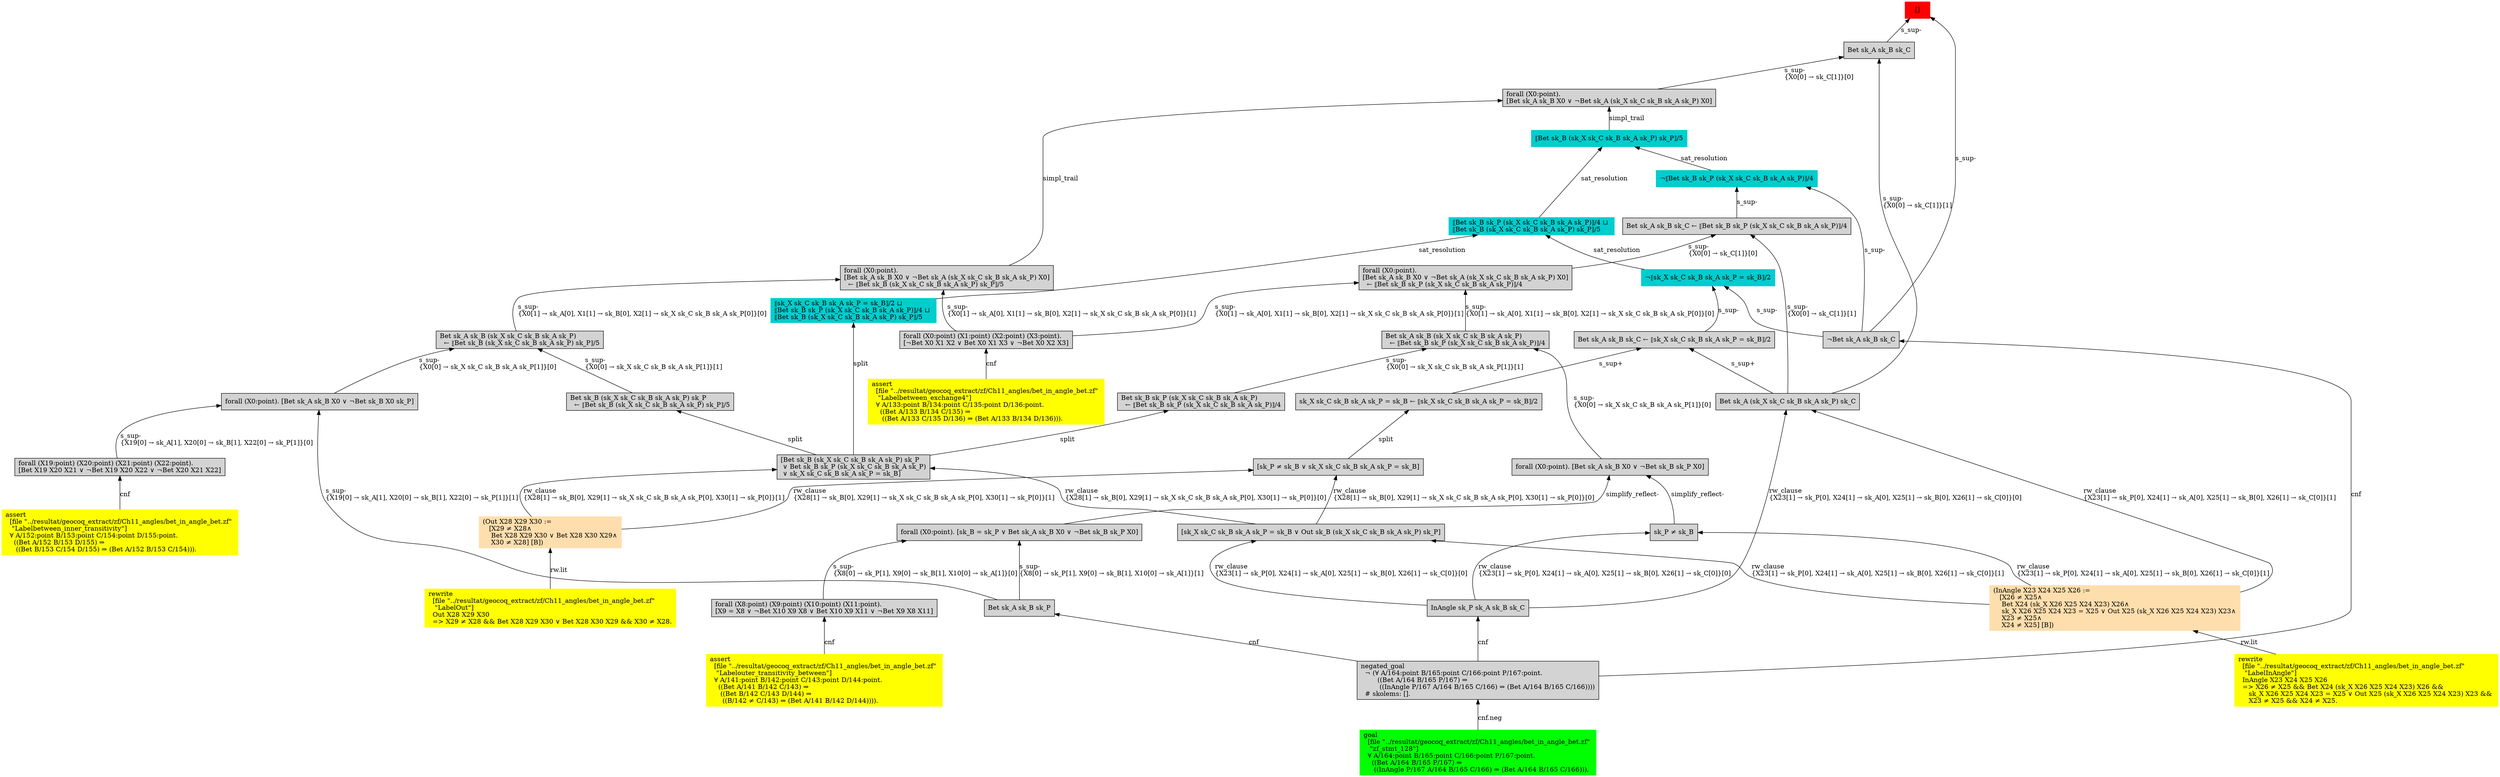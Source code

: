 digraph "unsat_graph" {
  vertex_0 [color=red, label="[]", shape=box, style=filled];
  vertex_0 -> vertex_1 [label="s_sup-\l", dir="back"];
  vertex_1 [shape=box, label="¬Bet sk_A sk_B sk_C\l", style=filled];
  vertex_1 -> vertex_2 [label="cnf", dir="back"];
  vertex_2 [shape=box, label="negated_goal\l  ¬ (∀ A/164:point B/165:point C/166:point P/167:point.\l        ((Bet A/164 B/165 P/167) ⇒\l         ((InAngle P/167 A/164 B/165 C/166) ⇒ (Bet A/164 B/165 C/166))))\l  # skolems: [].\l", style=filled];
  vertex_2 -> vertex_3 [label="cnf.neg", dir="back"];
  vertex_3 [color=green, shape=box, label="goal\l  [file \"../resultat/geocoq_extract/zf/Ch11_angles/bet_in_angle_bet.zf\" \l   \"zf_stmt_128\"]\l  ∀ A/164:point B/165:point C/166:point P/167:point.\l    ((Bet A/164 B/165 P/167) ⇒\l     ((InAngle P/167 A/164 B/165 C/166) ⇒ (Bet A/164 B/165 C/166))).\l", style=filled];
  vertex_0 -> vertex_4 [label="s_sup-\l", dir="back"];
  vertex_4 [shape=box, label="Bet sk_A sk_B sk_C\l", style=filled];
  vertex_4 -> vertex_5 [label="s_sup-\l\{X0[0] → sk_C[1]\}[0]\l", dir="back"];
  vertex_5 [shape=box, label="forall (X0:point).\l[Bet sk_A sk_B X0 ∨ ¬Bet sk_A (sk_X sk_C sk_B sk_A sk_P) X0]\l", style=filled];
  vertex_5 -> vertex_6 [label="simpl_trail", dir="back"];
  vertex_6 [color=cyan3, shape=box, label="⟦Bet sk_B (sk_X sk_C sk_B sk_A sk_P) sk_P⟧/5\l", style=filled];
  vertex_6 -> vertex_7 [label="sat_resolution", dir="back"];
  vertex_7 [color=cyan3, shape=box, label="¬⟦Bet sk_B sk_P (sk_X sk_C sk_B sk_A sk_P)⟧/4\l", style=filled];
  vertex_7 -> vertex_1 [label="s_sup-\l", dir="back"];
  vertex_7 -> vertex_8 [label="s_sup-\l", dir="back"];
  vertex_8 [shape=box, label="Bet sk_A sk_B sk_C ← ⟦Bet sk_B sk_P (sk_X sk_C sk_B sk_A sk_P)⟧/4\l", style=filled];
  vertex_8 -> vertex_9 [label="s_sup-\l\{X0[0] → sk_C[1]\}[0]\l", dir="back"];
  vertex_9 [shape=box, label="forall (X0:point).\l[Bet sk_A sk_B X0 ∨ ¬Bet sk_A (sk_X sk_C sk_B sk_A sk_P) X0]\l  ← ⟦Bet sk_B sk_P (sk_X sk_C sk_B sk_A sk_P)⟧/4\l", style=filled];
  vertex_9 -> vertex_10 [label="s_sup-\l\{X0[1] → sk_A[0], X1[1] → sk_B[0], X2[1] → sk_X sk_C sk_B sk_A sk_P[0]\}[1]\l", dir="back"];
  vertex_10 [shape=box, label="forall (X0:point) (X1:point) (X2:point) (X3:point).\l[¬Bet X0 X1 X2 ∨ Bet X0 X1 X3 ∨ ¬Bet X0 X2 X3]\l", style=filled];
  vertex_10 -> vertex_11 [label="cnf", dir="back"];
  vertex_11 [color=yellow, shape=box, label="assert\l  [file \"../resultat/geocoq_extract/zf/Ch11_angles/bet_in_angle_bet.zf\" \l   \"Labelbetween_exchange4\"]\l  ∀ A/133:point B/134:point C/135:point D/136:point.\l    ((Bet A/133 B/134 C/135) ⇒\l     ((Bet A/133 C/135 D/136) ⇒ (Bet A/133 B/134 D/136))).\l", style=filled];
  vertex_9 -> vertex_12 [label="s_sup-\l\{X0[1] → sk_A[0], X1[1] → sk_B[0], X2[1] → sk_X sk_C sk_B sk_A sk_P[0]\}[0]\l", dir="back"];
  vertex_12 [shape=box, label="Bet sk_A sk_B (sk_X sk_C sk_B sk_A sk_P)\l  ← ⟦Bet sk_B sk_P (sk_X sk_C sk_B sk_A sk_P)⟧/4\l", style=filled];
  vertex_12 -> vertex_13 [label="s_sup-\l\{X0[0] → sk_X sk_C sk_B sk_A sk_P[1]\}[0]\l", dir="back"];
  vertex_13 [shape=box, label="forall (X0:point). [Bet sk_A sk_B X0 ∨ ¬Bet sk_B sk_P X0]\l", style=filled];
  vertex_13 -> vertex_14 [label="simplify_reflect-", dir="back"];
  vertex_14 [shape=box, label="sk_P ≠ sk_B\l", style=filled];
  vertex_14 -> vertex_15 [label="rw_clause\l\{X23[1] → sk_P[0], X24[1] → sk_A[0], X25[1] → sk_B[0], X26[1] → sk_C[0]\}[1]\l", dir="back"];
  vertex_15 [color=navajowhite, shape=box, label="(InAngle X23 X24 X25 X26 :=\l   [X26 ≠ X25∧\l    Bet X24 (sk_X X26 X25 X24 X23) X26∧\l    sk_X X26 X25 X24 X23 = X25 ∨ Out X25 (sk_X X26 X25 X24 X23) X23∧\l    X23 ≠ X25∧\l    X24 ≠ X25] [B])\l", style=filled];
  vertex_15 -> vertex_16 [label="rw.lit", dir="back"];
  vertex_16 [color=yellow, shape=box, label="rewrite\l  [file \"../resultat/geocoq_extract/zf/Ch11_angles/bet_in_angle_bet.zf\" \l   \"LabelInAngle\"]\l  InAngle X23 X24 X25 X26\l  =\> X26 ≠ X25 && Bet X24 (sk_X X26 X25 X24 X23) X26 && \l     sk_X X26 X25 X24 X23 = X25 ∨ Out X25 (sk_X X26 X25 X24 X23) X23 && \l     X23 ≠ X25 && X24 ≠ X25.\l", style=filled];
  vertex_14 -> vertex_17 [label="rw_clause\l\{X23[1] → sk_P[0], X24[1] → sk_A[0], X25[1] → sk_B[0], X26[1] → sk_C[0]\}[0]\l", dir="back"];
  vertex_17 [shape=box, label="InAngle sk_P sk_A sk_B sk_C\l", style=filled];
  vertex_17 -> vertex_2 [label="cnf", dir="back"];
  vertex_13 -> vertex_18 [label="simplify_reflect-", dir="back"];
  vertex_18 [shape=box, label="forall (X0:point). [sk_B = sk_P ∨ Bet sk_A sk_B X0 ∨ ¬Bet sk_B sk_P X0]\l", style=filled];
  vertex_18 -> vertex_19 [label="s_sup-\l\{X8[0] → sk_P[1], X9[0] → sk_B[1], X10[0] → sk_A[1]\}[0]\l", dir="back"];
  vertex_19 [shape=box, label="forall (X8:point) (X9:point) (X10:point) (X11:point).\l[X9 = X8 ∨ ¬Bet X10 X9 X8 ∨ Bet X10 X9 X11 ∨ ¬Bet X9 X8 X11]\l", style=filled];
  vertex_19 -> vertex_20 [label="cnf", dir="back"];
  vertex_20 [color=yellow, shape=box, label="assert\l  [file \"../resultat/geocoq_extract/zf/Ch11_angles/bet_in_angle_bet.zf\" \l   \"Labelouter_transitivity_between\"]\l  ∀ A/141:point B/142:point C/143:point D/144:point.\l    ((Bet A/141 B/142 C/143) ⇒\l     ((Bet B/142 C/143 D/144) ⇒\l      ((B/142 ≠ C/143) ⇒ (Bet A/141 B/142 D/144)))).\l", style=filled];
  vertex_18 -> vertex_21 [label="s_sup-\l\{X8[0] → sk_P[1], X9[0] → sk_B[1], X10[0] → sk_A[1]\}[1]\l", dir="back"];
  vertex_21 [shape=box, label="Bet sk_A sk_B sk_P\l", style=filled];
  vertex_21 -> vertex_2 [label="cnf", dir="back"];
  vertex_12 -> vertex_22 [label="s_sup-\l\{X0[0] → sk_X sk_C sk_B sk_A sk_P[1]\}[1]\l", dir="back"];
  vertex_22 [shape=box, label="Bet sk_B sk_P (sk_X sk_C sk_B sk_A sk_P)\l  ← ⟦Bet sk_B sk_P (sk_X sk_C sk_B sk_A sk_P)⟧/4\l", style=filled];
  vertex_22 -> vertex_23 [label="split", dir="back"];
  vertex_23 [shape=box, label="[Bet sk_B (sk_X sk_C sk_B sk_A sk_P) sk_P\l ∨ Bet sk_B sk_P (sk_X sk_C sk_B sk_A sk_P)\l ∨ sk_X sk_C sk_B sk_A sk_P = sk_B]\l", style=filled];
  vertex_23 -> vertex_24 [label="rw_clause\l\{X28[1] → sk_B[0], X29[1] → sk_X sk_C sk_B sk_A sk_P[0], X30[1] → sk_P[0]\}[1]\l", dir="back"];
  vertex_24 [color=navajowhite, shape=box, label="(Out X28 X29 X30 :=\l   [X29 ≠ X28∧\l    Bet X28 X29 X30 ∨ Bet X28 X30 X29∧\l    X30 ≠ X28] [B])\l", style=filled];
  vertex_24 -> vertex_25 [label="rw.lit", dir="back"];
  vertex_25 [color=yellow, shape=box, label="rewrite\l  [file \"../resultat/geocoq_extract/zf/Ch11_angles/bet_in_angle_bet.zf\" \l   \"LabelOut\"]\l  Out X28 X29 X30\l  =\> X29 ≠ X28 && Bet X28 X29 X30 ∨ Bet X28 X30 X29 && X30 ≠ X28.\l", style=filled];
  vertex_23 -> vertex_26 [label="rw_clause\l\{X28[1] → sk_B[0], X29[1] → sk_X sk_C sk_B sk_A sk_P[0], X30[1] → sk_P[0]\}[0]\l", dir="back"];
  vertex_26 [shape=box, label="[sk_X sk_C sk_B sk_A sk_P = sk_B ∨ Out sk_B (sk_X sk_C sk_B sk_A sk_P) sk_P]\l", style=filled];
  vertex_26 -> vertex_15 [label="rw_clause\l\{X23[1] → sk_P[0], X24[1] → sk_A[0], X25[1] → sk_B[0], X26[1] → sk_C[0]\}[1]\l", dir="back"];
  vertex_26 -> vertex_17 [label="rw_clause\l\{X23[1] → sk_P[0], X24[1] → sk_A[0], X25[1] → sk_B[0], X26[1] → sk_C[0]\}[0]\l", dir="back"];
  vertex_8 -> vertex_27 [label="s_sup-\l\{X0[0] → sk_C[1]\}[1]\l", dir="back"];
  vertex_27 [shape=box, label="Bet sk_A (sk_X sk_C sk_B sk_A sk_P) sk_C\l", style=filled];
  vertex_27 -> vertex_15 [label="rw_clause\l\{X23[1] → sk_P[0], X24[1] → sk_A[0], X25[1] → sk_B[0], X26[1] → sk_C[0]\}[1]\l", dir="back"];
  vertex_27 -> vertex_17 [label="rw_clause\l\{X23[1] → sk_P[0], X24[1] → sk_A[0], X25[1] → sk_B[0], X26[1] → sk_C[0]\}[0]\l", dir="back"];
  vertex_6 -> vertex_28 [label="sat_resolution", dir="back"];
  vertex_28 [color=cyan3, shape=box, label="⟦Bet sk_B sk_P (sk_X sk_C sk_B sk_A sk_P)⟧/4 ⊔ \l⟦Bet sk_B (sk_X sk_C sk_B sk_A sk_P) sk_P⟧/5\l", style=filled];
  vertex_28 -> vertex_29 [label="sat_resolution", dir="back"];
  vertex_29 [color=cyan3, shape=box, label="¬⟦sk_X sk_C sk_B sk_A sk_P = sk_B⟧/2\l", style=filled];
  vertex_29 -> vertex_1 [label="s_sup-\l", dir="back"];
  vertex_29 -> vertex_30 [label="s_sup-\l", dir="back"];
  vertex_30 [shape=box, label="Bet sk_A sk_B sk_C ← ⟦sk_X sk_C sk_B sk_A sk_P = sk_B⟧/2\l", style=filled];
  vertex_30 -> vertex_27 [label="s_sup+\l", dir="back"];
  vertex_30 -> vertex_31 [label="s_sup+\l", dir="back"];
  vertex_31 [shape=box, label="sk_X sk_C sk_B sk_A sk_P = sk_B ← ⟦sk_X sk_C sk_B sk_A sk_P = sk_B⟧/2\l", style=filled];
  vertex_31 -> vertex_32 [label="split", dir="back"];
  vertex_32 [shape=box, label="[sk_P ≠ sk_B ∨ sk_X sk_C sk_B sk_A sk_P = sk_B]\l", style=filled];
  vertex_32 -> vertex_24 [label="rw_clause\l\{X28[1] → sk_B[0], X29[1] → sk_X sk_C sk_B sk_A sk_P[0], X30[1] → sk_P[0]\}[1]\l", dir="back"];
  vertex_32 -> vertex_26 [label="rw_clause\l\{X28[1] → sk_B[0], X29[1] → sk_X sk_C sk_B sk_A sk_P[0], X30[1] → sk_P[0]\}[0]\l", dir="back"];
  vertex_28 -> vertex_33 [label="sat_resolution", dir="back"];
  vertex_33 [color=cyan3, shape=box, label="⟦sk_X sk_C sk_B sk_A sk_P = sk_B⟧/2 ⊔ \l⟦Bet sk_B sk_P (sk_X sk_C sk_B sk_A sk_P)⟧/4 ⊔ \l⟦Bet sk_B (sk_X sk_C sk_B sk_A sk_P) sk_P⟧/5\l", style=filled];
  vertex_33 -> vertex_23 [label="split", dir="back"];
  vertex_5 -> vertex_34 [label="simpl_trail", dir="back"];
  vertex_34 [shape=box, label="forall (X0:point).\l[Bet sk_A sk_B X0 ∨ ¬Bet sk_A (sk_X sk_C sk_B sk_A sk_P) X0]\l  ← ⟦Bet sk_B (sk_X sk_C sk_B sk_A sk_P) sk_P⟧/5\l", style=filled];
  vertex_34 -> vertex_10 [label="s_sup-\l\{X0[1] → sk_A[0], X1[1] → sk_B[0], X2[1] → sk_X sk_C sk_B sk_A sk_P[0]\}[1]\l", dir="back"];
  vertex_34 -> vertex_35 [label="s_sup-\l\{X0[1] → sk_A[0], X1[1] → sk_B[0], X2[1] → sk_X sk_C sk_B sk_A sk_P[0]\}[0]\l", dir="back"];
  vertex_35 [shape=box, label="Bet sk_A sk_B (sk_X sk_C sk_B sk_A sk_P)\l  ← ⟦Bet sk_B (sk_X sk_C sk_B sk_A sk_P) sk_P⟧/5\l", style=filled];
  vertex_35 -> vertex_36 [label="s_sup-\l\{X0[0] → sk_X sk_C sk_B sk_A sk_P[1]\}[0]\l", dir="back"];
  vertex_36 [shape=box, label="forall (X0:point). [Bet sk_A sk_B X0 ∨ ¬Bet sk_B X0 sk_P]\l", style=filled];
  vertex_36 -> vertex_37 [label="s_sup-\l\{X19[0] → sk_A[1], X20[0] → sk_B[1], X22[0] → sk_P[1]\}[0]\l", dir="back"];
  vertex_37 [shape=box, label="forall (X19:point) (X20:point) (X21:point) (X22:point).\l[Bet X19 X20 X21 ∨ ¬Bet X19 X20 X22 ∨ ¬Bet X20 X21 X22]\l", style=filled];
  vertex_37 -> vertex_38 [label="cnf", dir="back"];
  vertex_38 [color=yellow, shape=box, label="assert\l  [file \"../resultat/geocoq_extract/zf/Ch11_angles/bet_in_angle_bet.zf\" \l   \"Labelbetween_inner_transitivity\"]\l  ∀ A/152:point B/153:point C/154:point D/155:point.\l    ((Bet A/152 B/153 D/155) ⇒\l     ((Bet B/153 C/154 D/155) ⇒ (Bet A/152 B/153 C/154))).\l", style=filled];
  vertex_36 -> vertex_21 [label="s_sup-\l\{X19[0] → sk_A[1], X20[0] → sk_B[1], X22[0] → sk_P[1]\}[1]\l", dir="back"];
  vertex_35 -> vertex_39 [label="s_sup-\l\{X0[0] → sk_X sk_C sk_B sk_A sk_P[1]\}[1]\l", dir="back"];
  vertex_39 [shape=box, label="Bet sk_B (sk_X sk_C sk_B sk_A sk_P) sk_P\l  ← ⟦Bet sk_B (sk_X sk_C sk_B sk_A sk_P) sk_P⟧/5\l", style=filled];
  vertex_39 -> vertex_23 [label="split", dir="back"];
  vertex_4 -> vertex_27 [label="s_sup-\l\{X0[0] → sk_C[1]\}[1]\l", dir="back"];
  }



